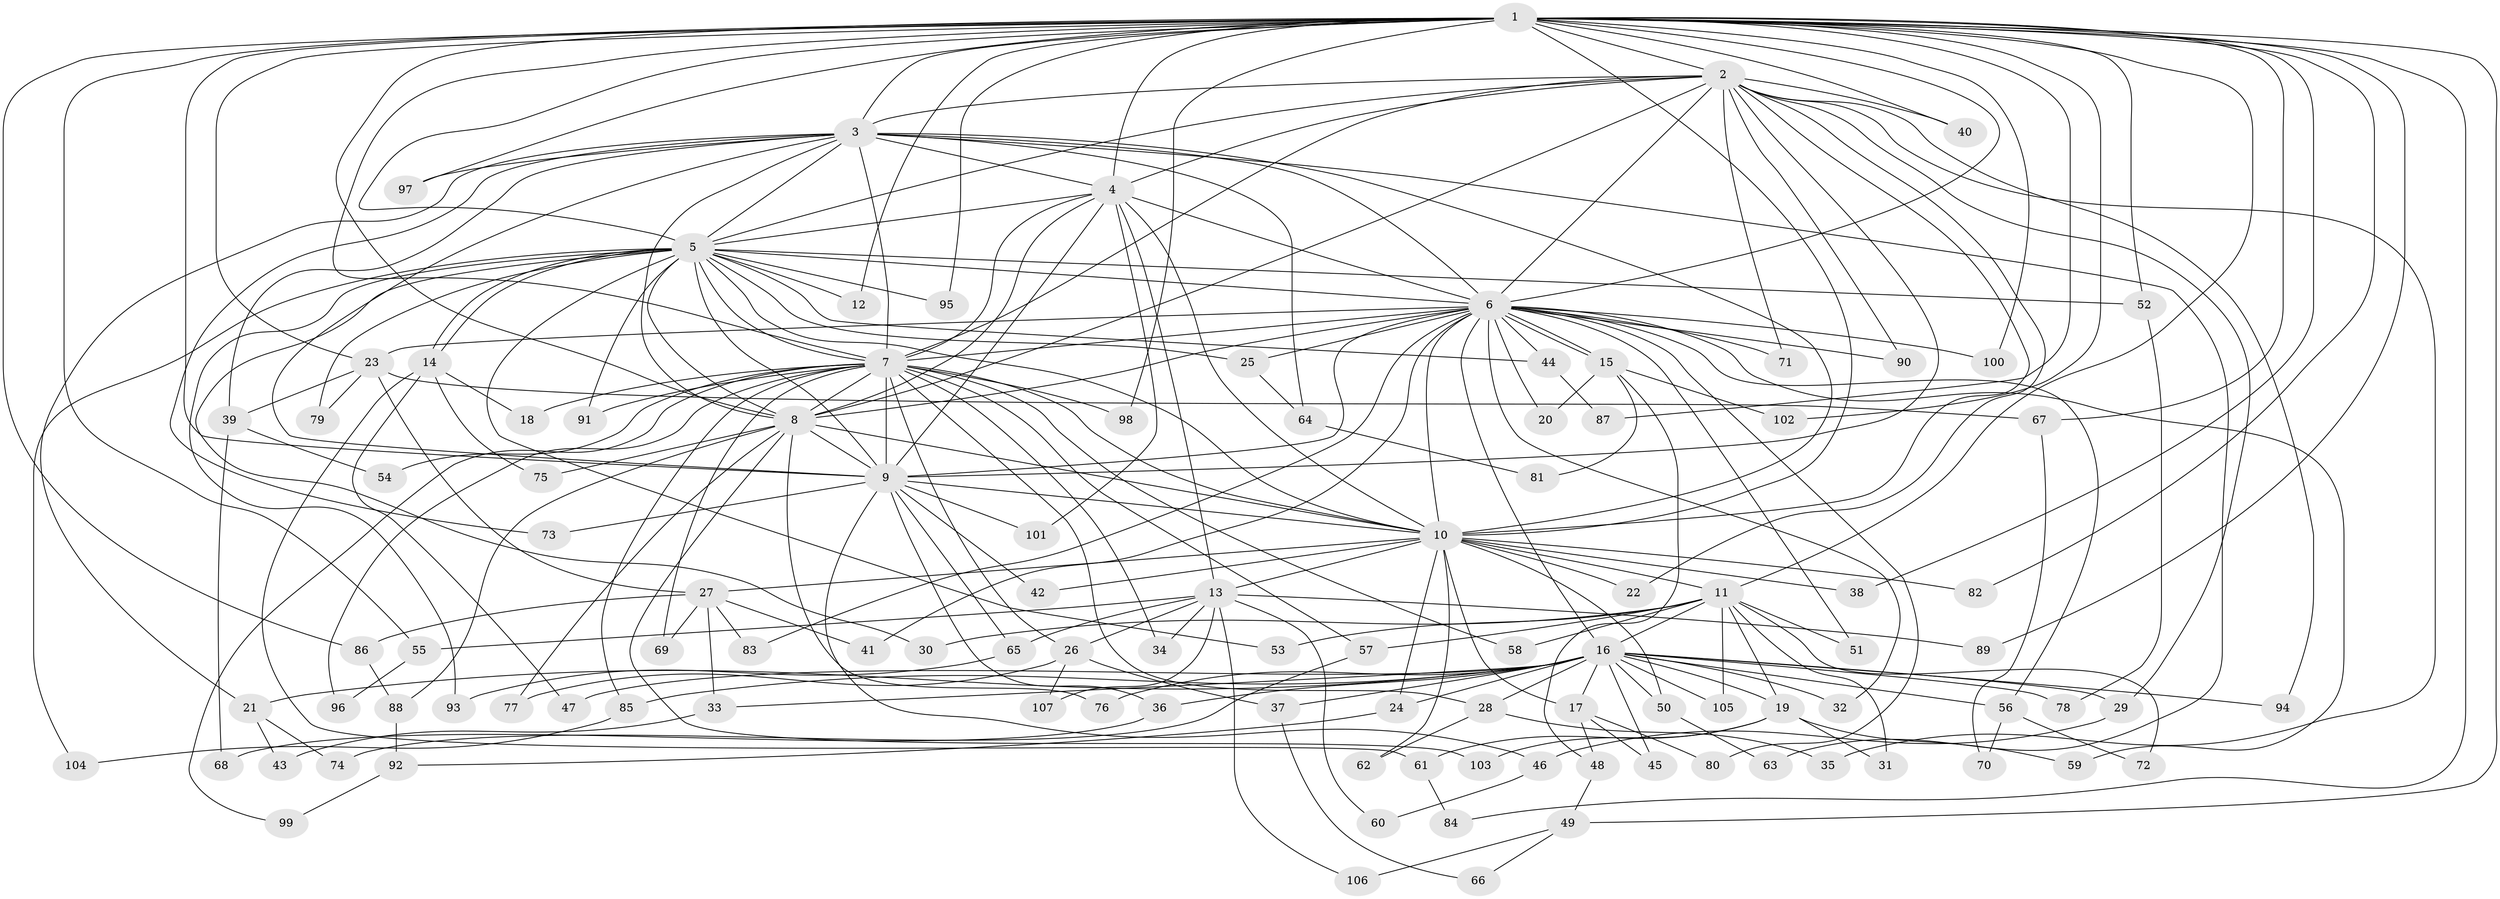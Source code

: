 // Generated by graph-tools (version 1.1) at 2025/25/03/09/25 03:25:43]
// undirected, 107 vertices, 239 edges
graph export_dot {
graph [start="1"]
  node [color=gray90,style=filled];
  1;
  2;
  3;
  4;
  5;
  6;
  7;
  8;
  9;
  10;
  11;
  12;
  13;
  14;
  15;
  16;
  17;
  18;
  19;
  20;
  21;
  22;
  23;
  24;
  25;
  26;
  27;
  28;
  29;
  30;
  31;
  32;
  33;
  34;
  35;
  36;
  37;
  38;
  39;
  40;
  41;
  42;
  43;
  44;
  45;
  46;
  47;
  48;
  49;
  50;
  51;
  52;
  53;
  54;
  55;
  56;
  57;
  58;
  59;
  60;
  61;
  62;
  63;
  64;
  65;
  66;
  67;
  68;
  69;
  70;
  71;
  72;
  73;
  74;
  75;
  76;
  77;
  78;
  79;
  80;
  81;
  82;
  83;
  84;
  85;
  86;
  87;
  88;
  89;
  90;
  91;
  92;
  93;
  94;
  95;
  96;
  97;
  98;
  99;
  100;
  101;
  102;
  103;
  104;
  105;
  106;
  107;
  1 -- 2;
  1 -- 3;
  1 -- 4;
  1 -- 5;
  1 -- 6;
  1 -- 7;
  1 -- 8;
  1 -- 9;
  1 -- 10;
  1 -- 11;
  1 -- 12;
  1 -- 23;
  1 -- 38;
  1 -- 40;
  1 -- 49;
  1 -- 52;
  1 -- 55;
  1 -- 67;
  1 -- 82;
  1 -- 84;
  1 -- 86;
  1 -- 87;
  1 -- 89;
  1 -- 95;
  1 -- 97;
  1 -- 98;
  1 -- 100;
  1 -- 102;
  2 -- 3;
  2 -- 4;
  2 -- 5;
  2 -- 6;
  2 -- 7;
  2 -- 8;
  2 -- 9;
  2 -- 10;
  2 -- 22;
  2 -- 29;
  2 -- 35;
  2 -- 40;
  2 -- 71;
  2 -- 90;
  2 -- 94;
  3 -- 4;
  3 -- 5;
  3 -- 6;
  3 -- 7;
  3 -- 8;
  3 -- 9;
  3 -- 10;
  3 -- 21;
  3 -- 39;
  3 -- 63;
  3 -- 64;
  3 -- 73;
  3 -- 97;
  4 -- 5;
  4 -- 6;
  4 -- 7;
  4 -- 8;
  4 -- 9;
  4 -- 10;
  4 -- 13;
  4 -- 101;
  5 -- 6;
  5 -- 7;
  5 -- 8;
  5 -- 9;
  5 -- 10;
  5 -- 12;
  5 -- 14;
  5 -- 14;
  5 -- 25;
  5 -- 30;
  5 -- 44;
  5 -- 52;
  5 -- 53;
  5 -- 79;
  5 -- 91;
  5 -- 93;
  5 -- 95;
  5 -- 104;
  6 -- 7;
  6 -- 8;
  6 -- 9;
  6 -- 10;
  6 -- 15;
  6 -- 15;
  6 -- 16;
  6 -- 20;
  6 -- 23;
  6 -- 25;
  6 -- 32;
  6 -- 41;
  6 -- 44;
  6 -- 51;
  6 -- 56;
  6 -- 59;
  6 -- 71;
  6 -- 80;
  6 -- 83;
  6 -- 90;
  6 -- 100;
  7 -- 8;
  7 -- 9;
  7 -- 10;
  7 -- 18;
  7 -- 26;
  7 -- 28;
  7 -- 34;
  7 -- 54;
  7 -- 57;
  7 -- 58;
  7 -- 69;
  7 -- 85;
  7 -- 91;
  7 -- 96;
  7 -- 98;
  7 -- 99;
  8 -- 9;
  8 -- 10;
  8 -- 75;
  8 -- 76;
  8 -- 77;
  8 -- 88;
  8 -- 103;
  9 -- 10;
  9 -- 36;
  9 -- 42;
  9 -- 46;
  9 -- 65;
  9 -- 73;
  9 -- 101;
  10 -- 11;
  10 -- 13;
  10 -- 17;
  10 -- 22;
  10 -- 24;
  10 -- 27;
  10 -- 38;
  10 -- 42;
  10 -- 50;
  10 -- 62;
  10 -- 82;
  11 -- 16;
  11 -- 19;
  11 -- 30;
  11 -- 31;
  11 -- 51;
  11 -- 53;
  11 -- 57;
  11 -- 58;
  11 -- 72;
  11 -- 105;
  13 -- 26;
  13 -- 34;
  13 -- 55;
  13 -- 60;
  13 -- 65;
  13 -- 89;
  13 -- 106;
  13 -- 107;
  14 -- 18;
  14 -- 47;
  14 -- 61;
  14 -- 75;
  15 -- 20;
  15 -- 48;
  15 -- 81;
  15 -- 102;
  16 -- 17;
  16 -- 19;
  16 -- 21;
  16 -- 24;
  16 -- 28;
  16 -- 29;
  16 -- 32;
  16 -- 33;
  16 -- 36;
  16 -- 37;
  16 -- 45;
  16 -- 47;
  16 -- 50;
  16 -- 56;
  16 -- 76;
  16 -- 78;
  16 -- 85;
  16 -- 94;
  16 -- 105;
  17 -- 45;
  17 -- 48;
  17 -- 80;
  19 -- 31;
  19 -- 59;
  19 -- 61;
  19 -- 103;
  21 -- 43;
  21 -- 74;
  23 -- 27;
  23 -- 39;
  23 -- 67;
  23 -- 79;
  24 -- 92;
  25 -- 64;
  26 -- 37;
  26 -- 77;
  26 -- 107;
  27 -- 33;
  27 -- 41;
  27 -- 69;
  27 -- 83;
  27 -- 86;
  28 -- 35;
  28 -- 62;
  29 -- 46;
  33 -- 43;
  36 -- 68;
  37 -- 66;
  39 -- 54;
  39 -- 68;
  44 -- 87;
  46 -- 60;
  48 -- 49;
  49 -- 66;
  49 -- 106;
  50 -- 63;
  52 -- 78;
  55 -- 96;
  56 -- 70;
  56 -- 72;
  57 -- 74;
  61 -- 84;
  64 -- 81;
  65 -- 93;
  67 -- 70;
  85 -- 104;
  86 -- 88;
  88 -- 92;
  92 -- 99;
}
